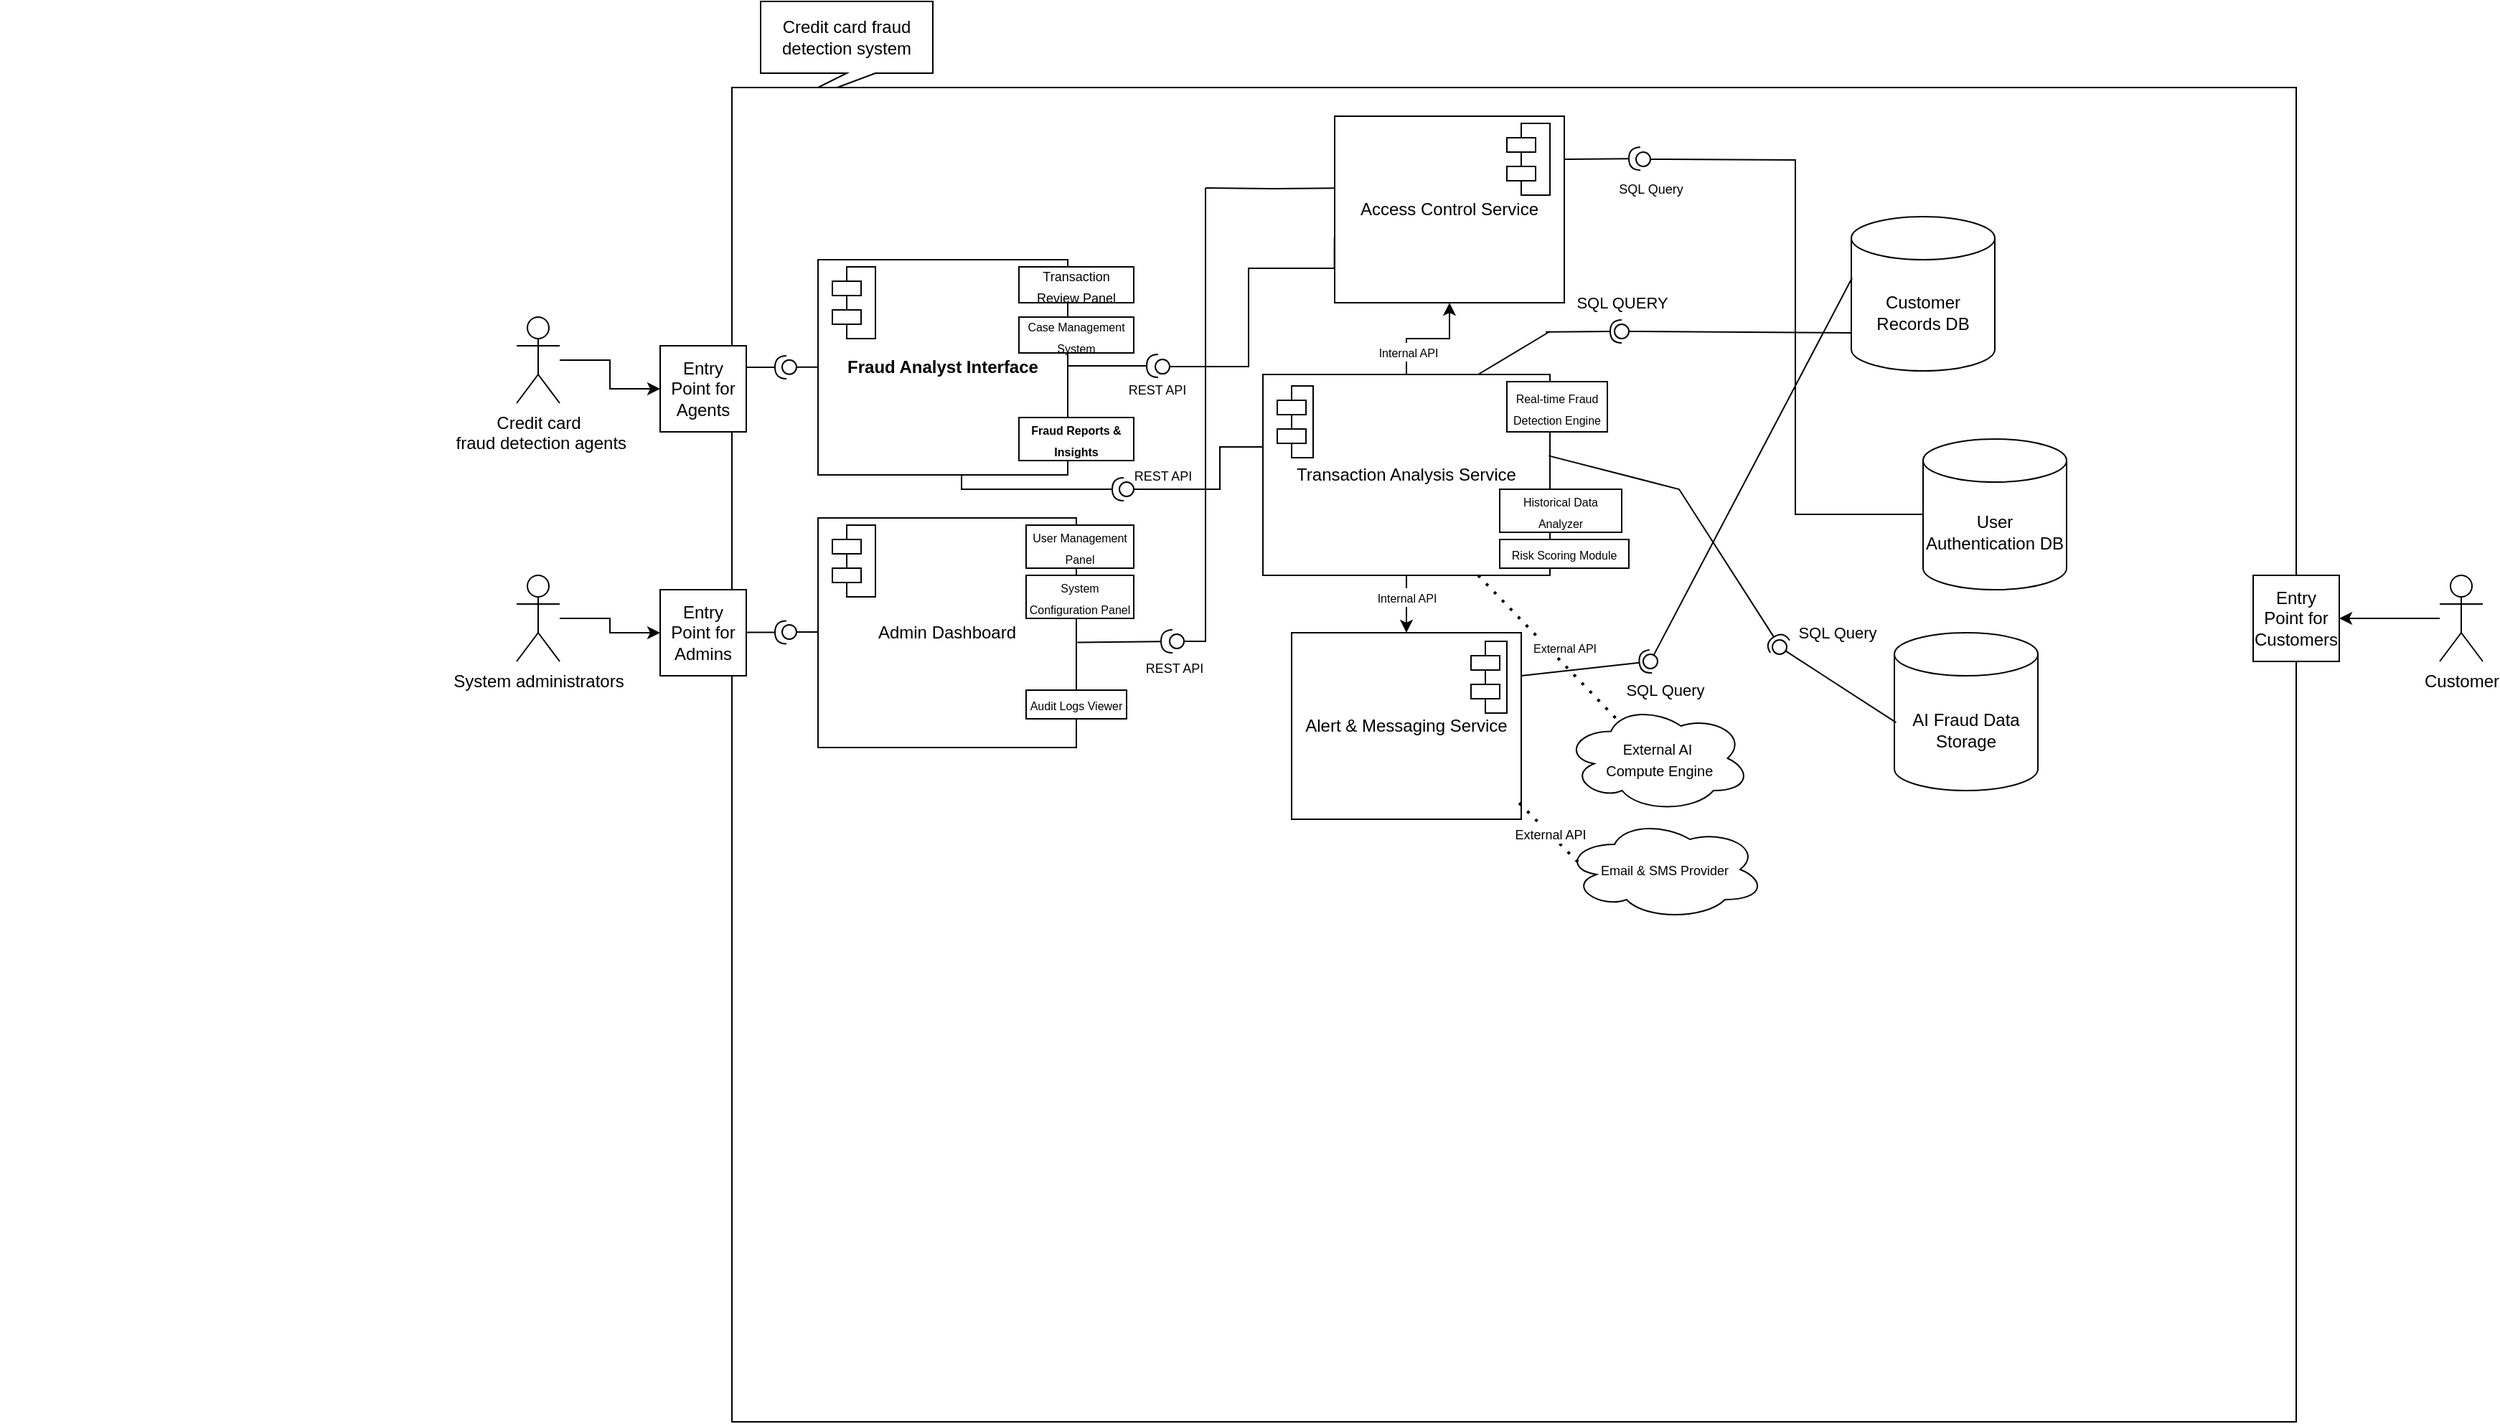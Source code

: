 <mxfile version="26.1.0">
  <diagram name="Page-1" id="USuxYv9XPbnceh0MRkEU">
    <mxGraphModel dx="2736" dy="2253" grid="1" gridSize="10" guides="1" tooltips="1" connect="1" arrows="1" fold="1" page="1" pageScale="1" pageWidth="827" pageHeight="1169" math="0" shadow="0">
      <root>
        <mxCell id="0" />
        <mxCell id="1" parent="0" />
        <mxCell id="2dHNPo27WO1Mkap-W8mN-35" value="" style="shape=callout;whiteSpace=wrap;html=1;perimeter=calloutPerimeter;position2=0;" parent="1" vertex="1">
          <mxGeometry x="220" y="-40" width="120" height="80" as="geometry" />
        </mxCell>
        <mxCell id="luGG8L6NpVET7iOfrZ5E-6" value="" style="edgeStyle=orthogonalEdgeStyle;rounded=0;orthogonalLoop=1;jettySize=auto;html=1;" parent="1" source="QUnVZabD3jAlZHyOa0Sr-1" target="luGG8L6NpVET7iOfrZ5E-1" edge="1">
          <mxGeometry relative="1" as="geometry" />
        </mxCell>
        <mxCell id="QUnVZabD3jAlZHyOa0Sr-1" value="Credit c&lt;span style=&quot;background-color: transparent; color: light-dark(rgb(0, 0, 0), rgb(255, 255, 255));&quot;&gt;ard&lt;/span&gt;&lt;div&gt;&lt;span style=&quot;background-color: transparent; color: light-dark(rgb(0, 0, 0), rgb(255, 255, 255));&quot;&gt;&amp;nbsp;fraud detection agents&lt;/span&gt;&lt;/div&gt;" style="shape=umlActor;verticalLabelPosition=bottom;verticalAlign=top;html=1;outlineConnect=0;" parent="1" vertex="1">
          <mxGeometry x="50" y="180" width="30" height="60" as="geometry" />
        </mxCell>
        <mxCell id="luGG8L6NpVET7iOfrZ5E-5" value="" style="edgeStyle=orthogonalEdgeStyle;rounded=0;orthogonalLoop=1;jettySize=auto;html=1;" parent="1" source="QUnVZabD3jAlZHyOa0Sr-2" target="luGG8L6NpVET7iOfrZ5E-4" edge="1">
          <mxGeometry relative="1" as="geometry" />
        </mxCell>
        <mxCell id="QUnVZabD3jAlZHyOa0Sr-2" value="System administrators" style="shape=umlActor;verticalLabelPosition=bottom;verticalAlign=top;html=1;outlineConnect=0;" parent="1" vertex="1">
          <mxGeometry x="50" y="360" width="30" height="60" as="geometry" />
        </mxCell>
        <mxCell id="P8tNy1iYW3qsByZ3YsKK-2" value="&lt;span style=&quot;color: rgba(0, 0, 0, 0); font-family: monospace; font-size: 0px; text-align: start; text-wrap-mode: nowrap;&quot;&gt;&amp;lt;mxGraphModel&amp;gt;&amp;lt;root&amp;gt;&amp;lt;mxCell id=&quot;0&quot;/&amp;gt;&amp;lt;mxCell id=&quot;1&quot; parent=&quot;0&quot;/&amp;gt;&amp;lt;mxCell id=&quot;2&quot; value=&quot;&quot; style=&quot;rounded=0;orthogonalLoop=1;jettySize=auto;html=1;endArrow=oval;endFill=0;sketch=0;sourcePerimeterSpacing=0;targetPerimeterSpacing=0;endSize=10;&quot; edge=&quot;1&quot; parent=&quot;1&quot;&amp;gt;&amp;lt;mxGeometry relative=&quot;1&quot; as=&quot;geometry&quot;&amp;gt;&amp;lt;mxPoint x=&quot;870&quot; y=&quot;110.0&quot; as=&quot;sourcePoint&quot;/&amp;gt;&amp;lt;mxPoint x=&quot;860&quot; y=&quot;110.0&quot; as=&quot;targetPoint&quot;/&amp;gt;&amp;lt;Array as=&quot;points&quot;&amp;gt;&amp;lt;mxPoint x=&quot;880&quot; y=&quot;110.0&quot;/&amp;gt;&amp;lt;/Array&amp;gt;&amp;lt;/mxGeometry&amp;gt;&amp;lt;/mxCell&amp;gt;&amp;lt;/root&amp;gt;&amp;lt;/mxGraphModel&amp;gt;&lt;/span&gt;" style="rounded=0;whiteSpace=wrap;html=1;" parent="1" vertex="1">
          <mxGeometry x="200" y="20" width="1090" height="930" as="geometry" />
        </mxCell>
        <mxCell id="luGG8L6NpVET7iOfrZ5E-1" value="Entry Point for Agents" style="whiteSpace=wrap;html=1;aspect=fixed;" parent="1" vertex="1">
          <mxGeometry x="150" y="200" width="60" height="60" as="geometry" />
        </mxCell>
        <mxCell id="luGG8L6NpVET7iOfrZ5E-4" value="Entry Point for Admins" style="whiteSpace=wrap;html=1;aspect=fixed;" parent="1" vertex="1">
          <mxGeometry x="150" y="370" width="60" height="60" as="geometry" />
        </mxCell>
        <mxCell id="hKYB33OC29xuQnpMXn42-21" value="&#xa;  &#xa;    &#xa;    &#xa;    &#xa;    &#xa;    &#xa;      &#xa;    &#xa;    &#xa;      &#xa;    &#xa;    &#xa;    &#xa;    &#xa;      &#xa;    &#xa;    &#xa;    &#xa;    &#xa;      &#xa;    &#xa;    &#xa;      &#xa;    &#xa;    &#xa;      &#xa;    &#xa;    &#xa;      &#xa;    &#xa;    &#xa;      &#xa;    &#xa;    &#xa;      &#xa;    &#xa;    &#xa;    &#xa;    &#xa;    &#xa;    &#xa;    &#xa;    &#xa;    &#xa;    &#xa;    &#xa;    &#xa;    &#xa;  &#xa;" style="text;whiteSpace=wrap;html=1;" parent="1" vertex="1">
          <mxGeometry width="30" height="740" as="geometry" />
        </mxCell>
        <mxCell id="2dHNPo27WO1Mkap-W8mN-1" value="Credit card fraud detection system" style="text;html=1;align=center;verticalAlign=middle;whiteSpace=wrap;rounded=0;" parent="1" vertex="1">
          <mxGeometry x="230" y="-30" width="100" height="30" as="geometry" />
        </mxCell>
        <mxCell id="hKYB33OC29xuQnpMXn42-22" value="&#xa;  &#xa;    &#xa;    &#xa;    &#xa;    &#xa;    &#xa;      &#xa;    &#xa;    &#xa;      &#xa;    &#xa;    &#xa;    &#xa;    &#xa;      &#xa;    &#xa;    &#xa;    &#xa;    &#xa;      &#xa;    &#xa;    &#xa;      &#xa;    &#xa;    &#xa;      &#xa;    &#xa;    &#xa;      &#xa;    &#xa;    &#xa;      &#xa;    &#xa;    &#xa;      &#xa;    &#xa;    &#xa;    &#xa;    &#xa;    &#xa;    &#xa;    &#xa;    &#xa;    &#xa;    &#xa;    &#xa;    &#xa;    &#xa;  &#xa;" style="text;whiteSpace=wrap;html=1;" parent="1" vertex="1">
          <mxGeometry width="30" height="740" as="geometry" />
        </mxCell>
        <mxCell id="2dHNPo27WO1Mkap-W8mN-13" value="" style="edgeStyle=orthogonalEdgeStyle;rounded=0;orthogonalLoop=1;jettySize=auto;html=1;" parent="1" source="2dHNPo27WO1Mkap-W8mN-2" target="2dHNPo27WO1Mkap-W8mN-6" edge="1">
          <mxGeometry relative="1" as="geometry" />
        </mxCell>
        <mxCell id="2dHNPo27WO1Mkap-W8mN-54" value="&lt;font style=&quot;font-size: 8px;&quot;&gt;Internal API&lt;/font&gt;" style="edgeLabel;html=1;align=center;verticalAlign=middle;resizable=0;points=[];" parent="2dHNPo27WO1Mkap-W8mN-13" vertex="1" connectable="0">
          <mxGeometry x="-0.011" relative="1" as="geometry">
            <mxPoint y="-5" as="offset" />
          </mxGeometry>
        </mxCell>
        <mxCell id="hKYB33OC29xuQnpMXn42-23" value="&#xa;  &#xa;    &#xa;    &#xa;    &#xa;    &#xa;    &#xa;      &#xa;    &#xa;    &#xa;      &#xa;    &#xa;    &#xa;    &#xa;    &#xa;      &#xa;    &#xa;    &#xa;    &#xa;    &#xa;      &#xa;    &#xa;    &#xa;      &#xa;    &#xa;    &#xa;      &#xa;    &#xa;    &#xa;      &#xa;    &#xa;    &#xa;      &#xa;    &#xa;    &#xa;      &#xa;    &#xa;    &#xa;    &#xa;    &#xa;    &#xa;    &#xa;    &#xa;    &#xa;    &#xa;    &#xa;    &#xa;    &#xa;    &#xa;  &#xa;" style="text;whiteSpace=wrap;html=1;" parent="1" vertex="1">
          <mxGeometry width="30" height="740" as="geometry" />
        </mxCell>
        <mxCell id="hKYB33OC29xuQnpMXn42-24" value="&#xa;  &#xa;    &#xa;    &#xa;    &#xa;    &#xa;    &#xa;      &#xa;    &#xa;    &#xa;      &#xa;    &#xa;    &#xa;    &#xa;    &#xa;      &#xa;    &#xa;    &#xa;    &#xa;    &#xa;      &#xa;    &#xa;    &#xa;      &#xa;    &#xa;    &#xa;      &#xa;    &#xa;    &#xa;      &#xa;    &#xa;    &#xa;      &#xa;    &#xa;    &#xa;      &#xa;    &#xa;    &#xa;    &#xa;    &#xa;    &#xa;    &#xa;    &#xa;    &#xa;    &#xa;    &#xa;    &#xa;    &#xa;    &#xa;  &#xa;" style="text;whiteSpace=wrap;html=1;" parent="1" vertex="1">
          <mxGeometry x="-310" width="340" height="740" as="geometry" />
        </mxCell>
        <mxCell id="2dHNPo27WO1Mkap-W8mN-57" style="edgeStyle=orthogonalEdgeStyle;rounded=0;orthogonalLoop=1;jettySize=auto;html=1;entryX=0.5;entryY=1;entryDx=0;entryDy=0;" parent="1" source="2dHNPo27WO1Mkap-W8mN-2" target="2dHNPo27WO1Mkap-W8mN-7" edge="1">
          <mxGeometry relative="1" as="geometry" />
        </mxCell>
        <mxCell id="2dHNPo27WO1Mkap-W8mN-58" value="&lt;font style=&quot;font-size: 8px;&quot;&gt;Internal API&lt;/font&gt;" style="edgeLabel;html=1;align=center;verticalAlign=middle;resizable=0;points=[];" parent="2dHNPo27WO1Mkap-W8mN-57" vertex="1" connectable="0">
          <mxGeometry x="-0.593" y="-1" relative="1" as="geometry">
            <mxPoint as="offset" />
          </mxGeometry>
        </mxCell>
        <mxCell id="2dHNPo27WO1Mkap-W8mN-2" value="Transaction Analysis Service" style="rounded=0;whiteSpace=wrap;html=1;" parent="1" vertex="1">
          <mxGeometry x="570" y="220" width="200" height="140" as="geometry" />
        </mxCell>
        <mxCell id="2dHNPo27WO1Mkap-W8mN-3" value="&lt;strong data-end=&quot;541&quot; data-start=&quot;514&quot;&gt;Fraud Analyst Interface&lt;/strong&gt;" style="rounded=0;whiteSpace=wrap;html=1;" parent="1" vertex="1">
          <mxGeometry x="260" y="140" width="174" height="150" as="geometry" />
        </mxCell>
        <mxCell id="2dHNPo27WO1Mkap-W8mN-4" value="Admin Dashboard" style="rounded=0;whiteSpace=wrap;html=1;" parent="1" vertex="1">
          <mxGeometry x="260" y="320" width="180" height="160" as="geometry" />
        </mxCell>
        <mxCell id="2dHNPo27WO1Mkap-W8mN-6" value="Alert &amp;amp; Messaging Service" style="rounded=0;whiteSpace=wrap;html=1;" parent="1" vertex="1">
          <mxGeometry x="590" y="400" width="160" height="130" as="geometry" />
        </mxCell>
        <mxCell id="2dHNPo27WO1Mkap-W8mN-7" value="Access Control Service" style="rounded=0;whiteSpace=wrap;html=1;" parent="1" vertex="1">
          <mxGeometry x="620" y="40" width="160" height="130" as="geometry" />
        </mxCell>
        <mxCell id="2dHNPo27WO1Mkap-W8mN-19" value="&lt;font style=&quot;font-size: 8px;&quot;&gt;Audit Logs Viewer&lt;/font&gt;" style="rounded=0;whiteSpace=wrap;html=1;" parent="1" vertex="1">
          <mxGeometry x="405" y="440" width="70" height="20" as="geometry" />
        </mxCell>
        <mxCell id="2dHNPo27WO1Mkap-W8mN-20" value="&lt;font style=&quot;font-size: 8px;&quot;&gt;User Management Panel&lt;/font&gt;" style="rounded=0;whiteSpace=wrap;html=1;" parent="1" vertex="1">
          <mxGeometry x="405" y="325" width="75" height="30" as="geometry" />
        </mxCell>
        <mxCell id="2dHNPo27WO1Mkap-W8mN-21" value="&lt;font style=&quot;font-size: 9px;&quot;&gt;Transaction Review Panel&lt;/font&gt;" style="rounded=0;whiteSpace=wrap;html=1;" parent="1" vertex="1">
          <mxGeometry x="400" y="145" width="80" height="25" as="geometry" />
        </mxCell>
        <mxCell id="2dHNPo27WO1Mkap-W8mN-27" value="&lt;font style=&quot;font-size: 8px;&quot;&gt;Case Management System&lt;/font&gt;" style="rounded=0;whiteSpace=wrap;html=1;" parent="1" vertex="1">
          <mxGeometry x="400" y="180" width="80" height="25" as="geometry" />
        </mxCell>
        <mxCell id="2dHNPo27WO1Mkap-W8mN-28" value="&lt;strong data-end=&quot;558&quot; data-start=&quot;530&quot;&gt;&lt;font style=&quot;font-size: 8px;&quot;&gt;Fraud Reports &amp;amp; Insights&lt;/font&gt;&lt;/strong&gt;" style="rounded=0;whiteSpace=wrap;html=1;" parent="1" vertex="1">
          <mxGeometry x="400" y="250" width="80" height="30" as="geometry" />
        </mxCell>
        <mxCell id="2dHNPo27WO1Mkap-W8mN-29" value="&lt;font style=&quot;font-size: 8px;&quot;&gt;System Configuration Panel&lt;/font&gt;" style="rounded=0;whiteSpace=wrap;html=1;" parent="1" vertex="1">
          <mxGeometry x="405" y="360" width="75" height="30" as="geometry" />
        </mxCell>
        <mxCell id="2dHNPo27WO1Mkap-W8mN-30" value="&lt;font style=&quot;font-size: 8px;&quot;&gt;Risk Scoring Module&lt;/font&gt;" style="rounded=0;whiteSpace=wrap;html=1;" parent="1" vertex="1">
          <mxGeometry x="735" y="335" width="90" height="20" as="geometry" />
        </mxCell>
        <mxCell id="2dHNPo27WO1Mkap-W8mN-31" value="&lt;font style=&quot;font-size: 8px;&quot;&gt;Historical Data Analyzer&lt;/font&gt;" style="rounded=0;whiteSpace=wrap;html=1;" parent="1" vertex="1">
          <mxGeometry x="735" y="300" width="85" height="30" as="geometry" />
        </mxCell>
        <mxCell id="2dHNPo27WO1Mkap-W8mN-32" value="&lt;font style=&quot;font-size: 8px;&quot;&gt;Real-time Fraud Detection Engine&lt;/font&gt;" style="rounded=0;whiteSpace=wrap;html=1;" parent="1" vertex="1">
          <mxGeometry x="740" y="225" width="70" height="35" as="geometry" />
        </mxCell>
        <mxCell id="2dHNPo27WO1Mkap-W8mN-36" value="&lt;font style=&quot;font-size: 10px;&quot;&gt;External AI&lt;/font&gt;&lt;div&gt;&lt;font style=&quot;font-size: 10px;&quot;&gt;&amp;nbsp;Compute Engine&lt;/font&gt;&lt;/div&gt;" style="ellipse;shape=cloud;whiteSpace=wrap;html=1;" parent="1" vertex="1">
          <mxGeometry x="780" y="450" width="130" height="75" as="geometry" />
        </mxCell>
        <mxCell id="2dHNPo27WO1Mkap-W8mN-37" value="&lt;font style=&quot;font-size: 9px;&quot;&gt;Email &amp;amp; SMS Provider&lt;/font&gt;" style="ellipse;shape=cloud;whiteSpace=wrap;html=1;" parent="1" vertex="1">
          <mxGeometry x="780" y="530" width="140" height="70" as="geometry" />
        </mxCell>
        <mxCell id="2dHNPo27WO1Mkap-W8mN-40" value="" style="endArrow=none;dashed=1;html=1;dashPattern=1 3;strokeWidth=2;rounded=0;exitX=0.75;exitY=1;exitDx=0;exitDy=0;entryX=0.294;entryY=0.16;entryDx=0;entryDy=0;entryPerimeter=0;" parent="1" source="2dHNPo27WO1Mkap-W8mN-2" target="2dHNPo27WO1Mkap-W8mN-36" edge="1">
          <mxGeometry width="50" height="50" relative="1" as="geometry">
            <mxPoint x="750" y="530" as="sourcePoint" />
            <mxPoint x="800" y="480" as="targetPoint" />
          </mxGeometry>
        </mxCell>
        <mxCell id="2dHNPo27WO1Mkap-W8mN-52" value="&lt;font style=&quot;font-size: 8px;&quot;&gt;External API&lt;/font&gt;" style="edgeLabel;html=1;align=center;verticalAlign=middle;resizable=0;points=[];" parent="2dHNPo27WO1Mkap-W8mN-40" vertex="1" connectable="0">
          <mxGeometry x="-0.004" y="3" relative="1" as="geometry">
            <mxPoint x="9" y="1" as="offset" />
          </mxGeometry>
        </mxCell>
        <mxCell id="2dHNPo27WO1Mkap-W8mN-41" value="" style="endArrow=none;dashed=1;html=1;dashPattern=1 3;strokeWidth=2;rounded=0;exitX=0.991;exitY=0.913;exitDx=0;exitDy=0;entryX=0.089;entryY=0.469;entryDx=0;entryDy=0;entryPerimeter=0;exitPerimeter=0;" parent="1" target="2dHNPo27WO1Mkap-W8mN-37" edge="1" source="2dHNPo27WO1Mkap-W8mN-6">
          <mxGeometry width="50" height="50" relative="1" as="geometry">
            <mxPoint x="700" y="470" as="sourcePoint" />
            <mxPoint x="793" y="565" as="targetPoint" />
          </mxGeometry>
        </mxCell>
        <mxCell id="2dHNPo27WO1Mkap-W8mN-53" value="&lt;font style=&quot;font-size: 9px;&quot;&gt;External API&lt;/font&gt;" style="edgeLabel;html=1;align=center;verticalAlign=middle;resizable=0;points=[];" parent="2dHNPo27WO1Mkap-W8mN-41" vertex="1" connectable="0">
          <mxGeometry x="-0.217" y="-1" relative="1" as="geometry">
            <mxPoint x="5" y="3" as="offset" />
          </mxGeometry>
        </mxCell>
        <mxCell id="-xYINVgXVr2gYHE_FDno-1" value="Customer Records DB" style="shape=cylinder3;whiteSpace=wrap;html=1;boundedLbl=1;backgroundOutline=1;size=15;" vertex="1" parent="1">
          <mxGeometry x="980" y="110" width="100" height="107.5" as="geometry" />
        </mxCell>
        <mxCell id="-xYINVgXVr2gYHE_FDno-5" value="User Authentication DB" style="shape=cylinder3;whiteSpace=wrap;html=1;boundedLbl=1;backgroundOutline=1;size=15;" vertex="1" parent="1">
          <mxGeometry x="1030" y="265" width="100" height="105" as="geometry" />
        </mxCell>
        <mxCell id="-xYINVgXVr2gYHE_FDno-7" value="AI Fraud Data Storage" style="shape=cylinder3;whiteSpace=wrap;html=1;boundedLbl=1;backgroundOutline=1;size=15;" vertex="1" parent="1">
          <mxGeometry x="1010" y="400" width="100" height="110" as="geometry" />
        </mxCell>
        <mxCell id="-xYINVgXVr2gYHE_FDno-40" value="" style="ellipse;whiteSpace=wrap;html=1;align=center;aspect=fixed;fillColor=none;strokeColor=none;resizable=0;perimeter=centerPerimeter;rotatable=0;allowArrows=0;points=[];outlineConnect=1;" vertex="1" parent="1">
          <mxGeometry x="230" y="230" width="10" height="10" as="geometry" />
        </mxCell>
        <mxCell id="-xYINVgXVr2gYHE_FDno-42" value="" style="rounded=0;orthogonalLoop=1;jettySize=auto;html=1;endArrow=halfCircle;endFill=0;endSize=6;strokeWidth=1;sketch=0;exitX=1;exitY=0.25;exitDx=0;exitDy=0;" edge="1" parent="1" source="luGG8L6NpVET7iOfrZ5E-1">
          <mxGeometry relative="1" as="geometry">
            <mxPoint x="214" y="215" as="sourcePoint" />
            <mxPoint x="238" y="214.97" as="targetPoint" />
          </mxGeometry>
        </mxCell>
        <mxCell id="-xYINVgXVr2gYHE_FDno-43" value="" style="rounded=0;orthogonalLoop=1;jettySize=auto;html=1;endArrow=oval;endFill=0;sketch=0;sourcePerimeterSpacing=0;targetPerimeterSpacing=0;endSize=10;" edge="1" parent="1">
          <mxGeometry relative="1" as="geometry">
            <mxPoint x="250" y="214.88" as="sourcePoint" />
            <mxPoint x="240" y="214.88" as="targetPoint" />
            <Array as="points">
              <mxPoint x="260" y="214.88" />
            </Array>
          </mxGeometry>
        </mxCell>
        <mxCell id="-xYINVgXVr2gYHE_FDno-44" value="" style="ellipse;whiteSpace=wrap;html=1;align=center;aspect=fixed;fillColor=none;strokeColor=none;resizable=0;perimeter=centerPerimeter;rotatable=0;allowArrows=0;points=[];outlineConnect=1;" vertex="1" parent="1">
          <mxGeometry x="230" y="210" width="10" height="10" as="geometry" />
        </mxCell>
        <mxCell id="-xYINVgXVr2gYHE_FDno-50" value="" style="rounded=0;orthogonalLoop=1;jettySize=auto;html=1;endArrow=halfCircle;endFill=0;endSize=6;strokeWidth=1;sketch=0;exitX=1;exitY=0.25;exitDx=0;exitDy=0;" edge="1" parent="1">
          <mxGeometry relative="1" as="geometry">
            <mxPoint x="210" y="399.77" as="sourcePoint" />
            <mxPoint x="238" y="399.74" as="targetPoint" />
          </mxGeometry>
        </mxCell>
        <mxCell id="-xYINVgXVr2gYHE_FDno-51" value="" style="rounded=0;orthogonalLoop=1;jettySize=auto;html=1;endArrow=oval;endFill=0;sketch=0;sourcePerimeterSpacing=0;targetPerimeterSpacing=0;endSize=10;" edge="1" parent="1">
          <mxGeometry relative="1" as="geometry">
            <mxPoint x="250" y="399.47" as="sourcePoint" />
            <mxPoint x="240" y="399.47" as="targetPoint" />
            <Array as="points">
              <mxPoint x="260" y="399.47" />
            </Array>
          </mxGeometry>
        </mxCell>
        <mxCell id="-xYINVgXVr2gYHE_FDno-54" value="" style="rounded=0;orthogonalLoop=1;jettySize=auto;html=1;endArrow=halfCircle;endFill=0;endSize=6;strokeWidth=1;sketch=0;exitX=1;exitY=0.5;exitDx=0;exitDy=0;" edge="1" parent="1">
          <mxGeometry relative="1" as="geometry">
            <mxPoint x="434" y="214" as="sourcePoint" />
            <mxPoint x="497" y="214" as="targetPoint" />
          </mxGeometry>
        </mxCell>
        <mxCell id="-xYINVgXVr2gYHE_FDno-103" value="&lt;font style=&quot;font-size: 9px;&quot;&gt;REST API&lt;/font&gt;" style="edgeLabel;html=1;align=center;verticalAlign=middle;resizable=0;points=[];" vertex="1" connectable="0" parent="-xYINVgXVr2gYHE_FDno-54">
          <mxGeometry x="-0.211" relative="1" as="geometry">
            <mxPoint x="37" y="16" as="offset" />
          </mxGeometry>
        </mxCell>
        <mxCell id="-xYINVgXVr2gYHE_FDno-66" value="" style="rounded=0;orthogonalLoop=1;jettySize=auto;html=1;endArrow=oval;endFill=0;sketch=0;sourcePerimeterSpacing=0;targetPerimeterSpacing=0;endSize=10;" edge="1" parent="1">
          <mxGeometry relative="1" as="geometry">
            <mxPoint x="510" y="214.55" as="sourcePoint" />
            <mxPoint x="500" y="214.55" as="targetPoint" />
            <Array as="points">
              <mxPoint x="520" y="214.55" />
            </Array>
          </mxGeometry>
        </mxCell>
        <mxCell id="-xYINVgXVr2gYHE_FDno-80" value="" style="endArrow=none;html=1;rounded=0;edgeStyle=orthogonalEdgeStyle;entryX=-0.001;entryY=0.653;entryDx=0;entryDy=0;entryPerimeter=0;" edge="1" parent="1" target="2dHNPo27WO1Mkap-W8mN-7">
          <mxGeometry width="50" height="50" relative="1" as="geometry">
            <mxPoint x="520" y="214.51" as="sourcePoint" />
            <mxPoint x="620" y="146.01" as="targetPoint" />
            <Array as="points">
              <mxPoint x="560" y="214" />
              <mxPoint x="560" y="146" />
            </Array>
          </mxGeometry>
        </mxCell>
        <mxCell id="-xYINVgXVr2gYHE_FDno-83" value="" style="shape=module;align=left;spacingLeft=20;align=center;verticalAlign=top;whiteSpace=wrap;html=1;" vertex="1" parent="1">
          <mxGeometry x="270" y="145" width="30" height="50" as="geometry" />
        </mxCell>
        <mxCell id="-xYINVgXVr2gYHE_FDno-84" value="" style="shape=module;align=left;spacingLeft=20;align=center;verticalAlign=top;whiteSpace=wrap;html=1;" vertex="1" parent="1">
          <mxGeometry x="270" y="325" width="30" height="50" as="geometry" />
        </mxCell>
        <mxCell id="-xYINVgXVr2gYHE_FDno-85" value="" style="shape=module;align=left;spacingLeft=20;align=center;verticalAlign=top;whiteSpace=wrap;html=1;" vertex="1" parent="1">
          <mxGeometry x="740" y="45" width="30" height="50" as="geometry" />
        </mxCell>
        <mxCell id="-xYINVgXVr2gYHE_FDno-86" value="" style="shape=module;align=left;spacingLeft=20;align=center;verticalAlign=top;whiteSpace=wrap;html=1;" vertex="1" parent="1">
          <mxGeometry x="580" y="228" width="25" height="50" as="geometry" />
        </mxCell>
        <mxCell id="-xYINVgXVr2gYHE_FDno-87" value="" style="shape=module;align=left;spacingLeft=20;align=center;verticalAlign=top;whiteSpace=wrap;html=1;" vertex="1" parent="1">
          <mxGeometry x="715" y="406" width="25" height="50" as="geometry" />
        </mxCell>
        <mxCell id="-xYINVgXVr2gYHE_FDno-88" value="" style="endArrow=none;html=1;rounded=0;edgeStyle=orthogonalEdgeStyle;" edge="1" parent="1">
          <mxGeometry width="50" height="50" relative="1" as="geometry">
            <mxPoint x="490" y="300" as="sourcePoint" />
            <mxPoint x="570" y="270.5" as="targetPoint" />
            <Array as="points">
              <mxPoint x="500" y="300" />
              <mxPoint x="540" y="300" />
              <mxPoint x="540" y="270" />
            </Array>
          </mxGeometry>
        </mxCell>
        <mxCell id="-xYINVgXVr2gYHE_FDno-102" value="&lt;font style=&quot;font-size: 9px;&quot;&gt;REST API&lt;/font&gt;" style="edgeLabel;html=1;align=center;verticalAlign=middle;resizable=0;points=[];" vertex="1" connectable="0" parent="-xYINVgXVr2gYHE_FDno-88">
          <mxGeometry x="-0.841" y="-1" relative="1" as="geometry">
            <mxPoint x="1" y="-11" as="offset" />
          </mxGeometry>
        </mxCell>
        <mxCell id="-xYINVgXVr2gYHE_FDno-90" value="" style="rounded=0;orthogonalLoop=1;jettySize=auto;html=1;endArrow=halfCircle;endFill=0;endSize=6;strokeWidth=1;sketch=0;" edge="1" parent="1">
          <mxGeometry relative="1" as="geometry">
            <mxPoint x="410" y="300" as="sourcePoint" />
            <mxPoint x="473" y="300" as="targetPoint" />
          </mxGeometry>
        </mxCell>
        <mxCell id="-xYINVgXVr2gYHE_FDno-91" value="" style="endArrow=none;html=1;rounded=0;edgeStyle=orthogonalEdgeStyle;" edge="1" parent="1">
          <mxGeometry width="50" height="50" relative="1" as="geometry">
            <mxPoint x="410" y="300" as="sourcePoint" />
            <mxPoint x="360" y="290" as="targetPoint" />
            <Array as="points">
              <mxPoint x="360" y="300" />
            </Array>
          </mxGeometry>
        </mxCell>
        <mxCell id="-xYINVgXVr2gYHE_FDno-92" value="" style="rounded=0;orthogonalLoop=1;jettySize=auto;html=1;endArrow=oval;endFill=0;sketch=0;sourcePerimeterSpacing=0;targetPerimeterSpacing=0;endSize=10;" edge="1" parent="1">
          <mxGeometry relative="1" as="geometry">
            <mxPoint x="485" y="300" as="sourcePoint" />
            <mxPoint x="475" y="300" as="targetPoint" />
            <Array as="points">
              <mxPoint x="495" y="300" />
            </Array>
          </mxGeometry>
        </mxCell>
        <mxCell id="-xYINVgXVr2gYHE_FDno-94" value="" style="rounded=0;orthogonalLoop=1;jettySize=auto;html=1;endArrow=halfCircle;endFill=0;endSize=6;strokeWidth=1;sketch=0;exitX=1.004;exitY=0.542;exitDx=0;exitDy=0;exitPerimeter=0;" edge="1" parent="1" source="2dHNPo27WO1Mkap-W8mN-4">
          <mxGeometry relative="1" as="geometry">
            <mxPoint x="444" y="406" as="sourcePoint" />
            <mxPoint x="507" y="406" as="targetPoint" />
          </mxGeometry>
        </mxCell>
        <mxCell id="-xYINVgXVr2gYHE_FDno-101" value="&lt;font style=&quot;font-size: 9px;&quot;&gt;REST API&lt;/font&gt;" style="edgeLabel;html=1;align=center;verticalAlign=middle;resizable=0;points=[];" vertex="1" connectable="0" parent="-xYINVgXVr2gYHE_FDno-94">
          <mxGeometry x="-0.326" relative="1" as="geometry">
            <mxPoint x="45" y="17" as="offset" />
          </mxGeometry>
        </mxCell>
        <mxCell id="-xYINVgXVr2gYHE_FDno-97" value="" style="rounded=0;orthogonalLoop=1;jettySize=auto;html=1;endArrow=oval;endFill=0;sketch=0;sourcePerimeterSpacing=0;targetPerimeterSpacing=0;endSize=10;" edge="1" parent="1">
          <mxGeometry relative="1" as="geometry">
            <mxPoint x="520" y="406" as="sourcePoint" />
            <mxPoint x="510" y="406" as="targetPoint" />
            <Array as="points">
              <mxPoint x="530" y="406" />
            </Array>
          </mxGeometry>
        </mxCell>
        <mxCell id="-xYINVgXVr2gYHE_FDno-98" value="" style="endArrow=none;html=1;rounded=0;edgeStyle=orthogonalEdgeStyle;" edge="1" parent="1">
          <mxGeometry width="50" height="50" relative="1" as="geometry">
            <mxPoint x="520" y="406" as="sourcePoint" />
            <mxPoint x="530" y="90" as="targetPoint" />
            <Array as="points">
              <mxPoint x="530" y="406" />
              <mxPoint x="530" y="376" />
            </Array>
          </mxGeometry>
        </mxCell>
        <mxCell id="-xYINVgXVr2gYHE_FDno-99" value="" style="endArrow=none;html=1;rounded=0;edgeStyle=orthogonalEdgeStyle;entryX=0.003;entryY=0.386;entryDx=0;entryDy=0;entryPerimeter=0;" edge="1" parent="1" target="2dHNPo27WO1Mkap-W8mN-7">
          <mxGeometry width="50" height="50" relative="1" as="geometry">
            <mxPoint x="530" y="90" as="sourcePoint" />
            <mxPoint x="600" y="90" as="targetPoint" />
            <Array as="points" />
          </mxGeometry>
        </mxCell>
        <mxCell id="-xYINVgXVr2gYHE_FDno-106" value="" style="endArrow=none;html=1;rounded=0;edgeStyle=orthogonalEdgeStyle;entryX=0;entryY=0.5;entryDx=0;entryDy=0;entryPerimeter=0;" edge="1" parent="1" target="-xYINVgXVr2gYHE_FDno-5">
          <mxGeometry width="50" height="50" relative="1" as="geometry">
            <mxPoint x="851" y="70" as="sourcePoint" />
            <mxPoint x="951" y="320" as="targetPoint" />
            <Array as="points" />
          </mxGeometry>
        </mxCell>
        <mxCell id="-xYINVgXVr2gYHE_FDno-111" value="&lt;font style=&quot;font-size: 9px;&quot;&gt;SQL Query&lt;/font&gt;" style="edgeLabel;html=1;align=center;verticalAlign=middle;resizable=0;points=[];" vertex="1" connectable="0" parent="-xYINVgXVr2gYHE_FDno-106">
          <mxGeometry x="-0.833" relative="1" as="geometry">
            <mxPoint x="-47" y="20" as="offset" />
          </mxGeometry>
        </mxCell>
        <mxCell id="-xYINVgXVr2gYHE_FDno-107" value="" style="rounded=0;orthogonalLoop=1;jettySize=auto;html=1;endArrow=oval;endFill=0;sketch=0;sourcePerimeterSpacing=0;targetPerimeterSpacing=0;endSize=10;" edge="1" parent="1">
          <mxGeometry relative="1" as="geometry">
            <mxPoint x="830" y="190.0" as="sourcePoint" />
            <mxPoint x="820" y="190.0" as="targetPoint" />
            <Array as="points">
              <mxPoint x="840" y="190.0" />
            </Array>
          </mxGeometry>
        </mxCell>
        <mxCell id="-xYINVgXVr2gYHE_FDno-109" value="" style="rounded=0;orthogonalLoop=1;jettySize=auto;html=1;endArrow=halfCircle;endFill=0;endSize=6;strokeWidth=1;sketch=0;" edge="1" parent="1">
          <mxGeometry relative="1" as="geometry">
            <mxPoint x="780" y="70" as="sourcePoint" />
            <mxPoint x="833" y="69.6" as="targetPoint" />
          </mxGeometry>
        </mxCell>
        <mxCell id="-xYINVgXVr2gYHE_FDno-116" value="" style="edgeStyle=orthogonalEdgeStyle;rounded=0;orthogonalLoop=1;jettySize=auto;html=1;" edge="1" parent="1" source="-xYINVgXVr2gYHE_FDno-112" target="-xYINVgXVr2gYHE_FDno-115">
          <mxGeometry relative="1" as="geometry" />
        </mxCell>
        <mxCell id="Tz4aRekjGBIer8KL7-6g-5" value="" style="rounded=0;orthogonalLoop=1;jettySize=auto;html=1;endArrow=oval;endFill=0;sketch=0;sourcePerimeterSpacing=0;targetPerimeterSpacing=0;endSize=10;" edge="1" parent="1">
          <mxGeometry relative="1" as="geometry">
            <mxPoint x="845" y="70.0" as="sourcePoint" />
            <mxPoint x="835" y="70.0" as="targetPoint" />
            <Array as="points">
              <mxPoint x="855" y="70.0" />
            </Array>
          </mxGeometry>
        </mxCell>
        <mxCell id="-xYINVgXVr2gYHE_FDno-112" value="Customer" style="shape=umlActor;verticalLabelPosition=bottom;verticalAlign=top;html=1;" vertex="1" parent="1">
          <mxGeometry x="1390" y="360" width="30" height="60" as="geometry" />
        </mxCell>
        <mxCell id="Tz4aRekjGBIer8KL7-6g-7" value="" style="rounded=0;orthogonalLoop=1;jettySize=auto;html=1;endArrow=oval;endFill=0;sketch=0;sourcePerimeterSpacing=0;targetPerimeterSpacing=0;endSize=10;exitX=0.012;exitY=0.569;exitDx=0;exitDy=0;exitPerimeter=0;" edge="1" parent="1" source="-xYINVgXVr2gYHE_FDno-7">
          <mxGeometry relative="1" as="geometry">
            <mxPoint x="870" y="110.0" as="sourcePoint" />
            <mxPoint x="930" y="410" as="targetPoint" />
            <Array as="points" />
          </mxGeometry>
        </mxCell>
        <mxCell id="Tz4aRekjGBIer8KL7-6g-36" value="SQL Query" style="edgeLabel;html=1;align=center;verticalAlign=middle;resizable=0;points=[];" connectable="0" vertex="1" parent="Tz4aRekjGBIer8KL7-6g-7">
          <mxGeometry x="0.444" relative="1" as="geometry">
            <mxPoint x="17" y="-25" as="offset" />
          </mxGeometry>
        </mxCell>
        <mxCell id="-xYINVgXVr2gYHE_FDno-115" value="Entry Point for Customers" style="whiteSpace=wrap;html=1;aspect=fixed;" vertex="1" parent="1">
          <mxGeometry x="1260" y="360" width="60" height="60" as="geometry" />
        </mxCell>
        <mxCell id="Tz4aRekjGBIer8KL7-6g-10" value="" style="rounded=0;orthogonalLoop=1;jettySize=auto;html=1;endArrow=halfCircle;endFill=0;endSize=6;strokeWidth=1;sketch=0;" edge="1" parent="1">
          <mxGeometry relative="1" as="geometry">
            <mxPoint x="767" y="190.4" as="sourcePoint" />
            <mxPoint x="820" y="190" as="targetPoint" />
          </mxGeometry>
        </mxCell>
        <mxCell id="Tz4aRekjGBIer8KL7-6g-15" value="SQL QUERY" style="edgeLabel;html=1;align=center;verticalAlign=middle;resizable=0;points=[];" connectable="0" vertex="1" parent="Tz4aRekjGBIer8KL7-6g-10">
          <mxGeometry x="0.961" y="7" relative="1" as="geometry">
            <mxPoint x="1" y="-13" as="offset" />
          </mxGeometry>
        </mxCell>
        <mxCell id="Tz4aRekjGBIer8KL7-6g-12" value="" style="endArrow=none;html=1;rounded=0;exitX=0.75;exitY=0;exitDx=0;exitDy=0;" edge="1" parent="1" source="2dHNPo27WO1Mkap-W8mN-2">
          <mxGeometry width="50" height="50" relative="1" as="geometry">
            <mxPoint x="800" y="260" as="sourcePoint" />
            <mxPoint x="770" y="190" as="targetPoint" />
          </mxGeometry>
        </mxCell>
        <mxCell id="Tz4aRekjGBIer8KL7-6g-13" value="" style="endArrow=none;html=1;rounded=0;entryX=0.003;entryY=0.754;entryDx=0;entryDy=0;entryPerimeter=0;" edge="1" parent="1" target="-xYINVgXVr2gYHE_FDno-1">
          <mxGeometry width="50" height="50" relative="1" as="geometry">
            <mxPoint x="830" y="190" as="sourcePoint" />
            <mxPoint x="850" y="210" as="targetPoint" />
          </mxGeometry>
        </mxCell>
        <mxCell id="Tz4aRekjGBIer8KL7-6g-25" value="" style="rounded=0;orthogonalLoop=1;jettySize=auto;html=1;endArrow=oval;endFill=0;sketch=0;sourcePerimeterSpacing=0;targetPerimeterSpacing=0;endSize=10;exitX=0.005;exitY=0.398;exitDx=0;exitDy=0;exitPerimeter=0;" edge="1" parent="1" source="-xYINVgXVr2gYHE_FDno-1">
          <mxGeometry relative="1" as="geometry">
            <mxPoint x="880" y="120.0" as="sourcePoint" />
            <mxPoint x="840" y="420" as="targetPoint" />
            <Array as="points" />
          </mxGeometry>
        </mxCell>
        <mxCell id="Tz4aRekjGBIer8KL7-6g-34" value="SQL Query" style="edgeLabel;html=1;align=center;verticalAlign=middle;resizable=0;points=[];" connectable="0" vertex="1" parent="Tz4aRekjGBIer8KL7-6g-25">
          <mxGeometry x="0.852" y="-1" relative="1" as="geometry">
            <mxPoint y="40" as="offset" />
          </mxGeometry>
        </mxCell>
        <mxCell id="Tz4aRekjGBIer8KL7-6g-32" value="" style="rounded=0;orthogonalLoop=1;jettySize=auto;html=1;endArrow=halfCircle;endFill=0;endSize=6;strokeWidth=1;sketch=0;exitX=1;exitY=0.231;exitDx=0;exitDy=0;exitPerimeter=0;" edge="1" parent="1" source="2dHNPo27WO1Mkap-W8mN-6">
          <mxGeometry relative="1" as="geometry">
            <mxPoint x="735.0" y="438.65" as="sourcePoint" />
            <mxPoint x="840.24" y="420" as="targetPoint" />
          </mxGeometry>
        </mxCell>
        <mxCell id="Tz4aRekjGBIer8KL7-6g-35" value="" style="rounded=0;orthogonalLoop=1;jettySize=auto;html=1;endArrow=halfCircle;endFill=0;endSize=6;strokeWidth=1;sketch=0;exitX=0.996;exitY=0.405;exitDx=0;exitDy=0;exitPerimeter=0;entryX=0.67;entryY=0.419;entryDx=0;entryDy=0;entryPerimeter=0;" edge="1" parent="1" source="2dHNPo27WO1Mkap-W8mN-2" target="P8tNy1iYW3qsByZ3YsKK-2">
          <mxGeometry relative="1" as="geometry">
            <mxPoint x="760" y="440" as="sourcePoint" />
            <mxPoint x="850.24" y="430" as="targetPoint" />
            <Array as="points">
              <mxPoint x="860" y="300" />
            </Array>
          </mxGeometry>
        </mxCell>
      </root>
    </mxGraphModel>
  </diagram>
</mxfile>
